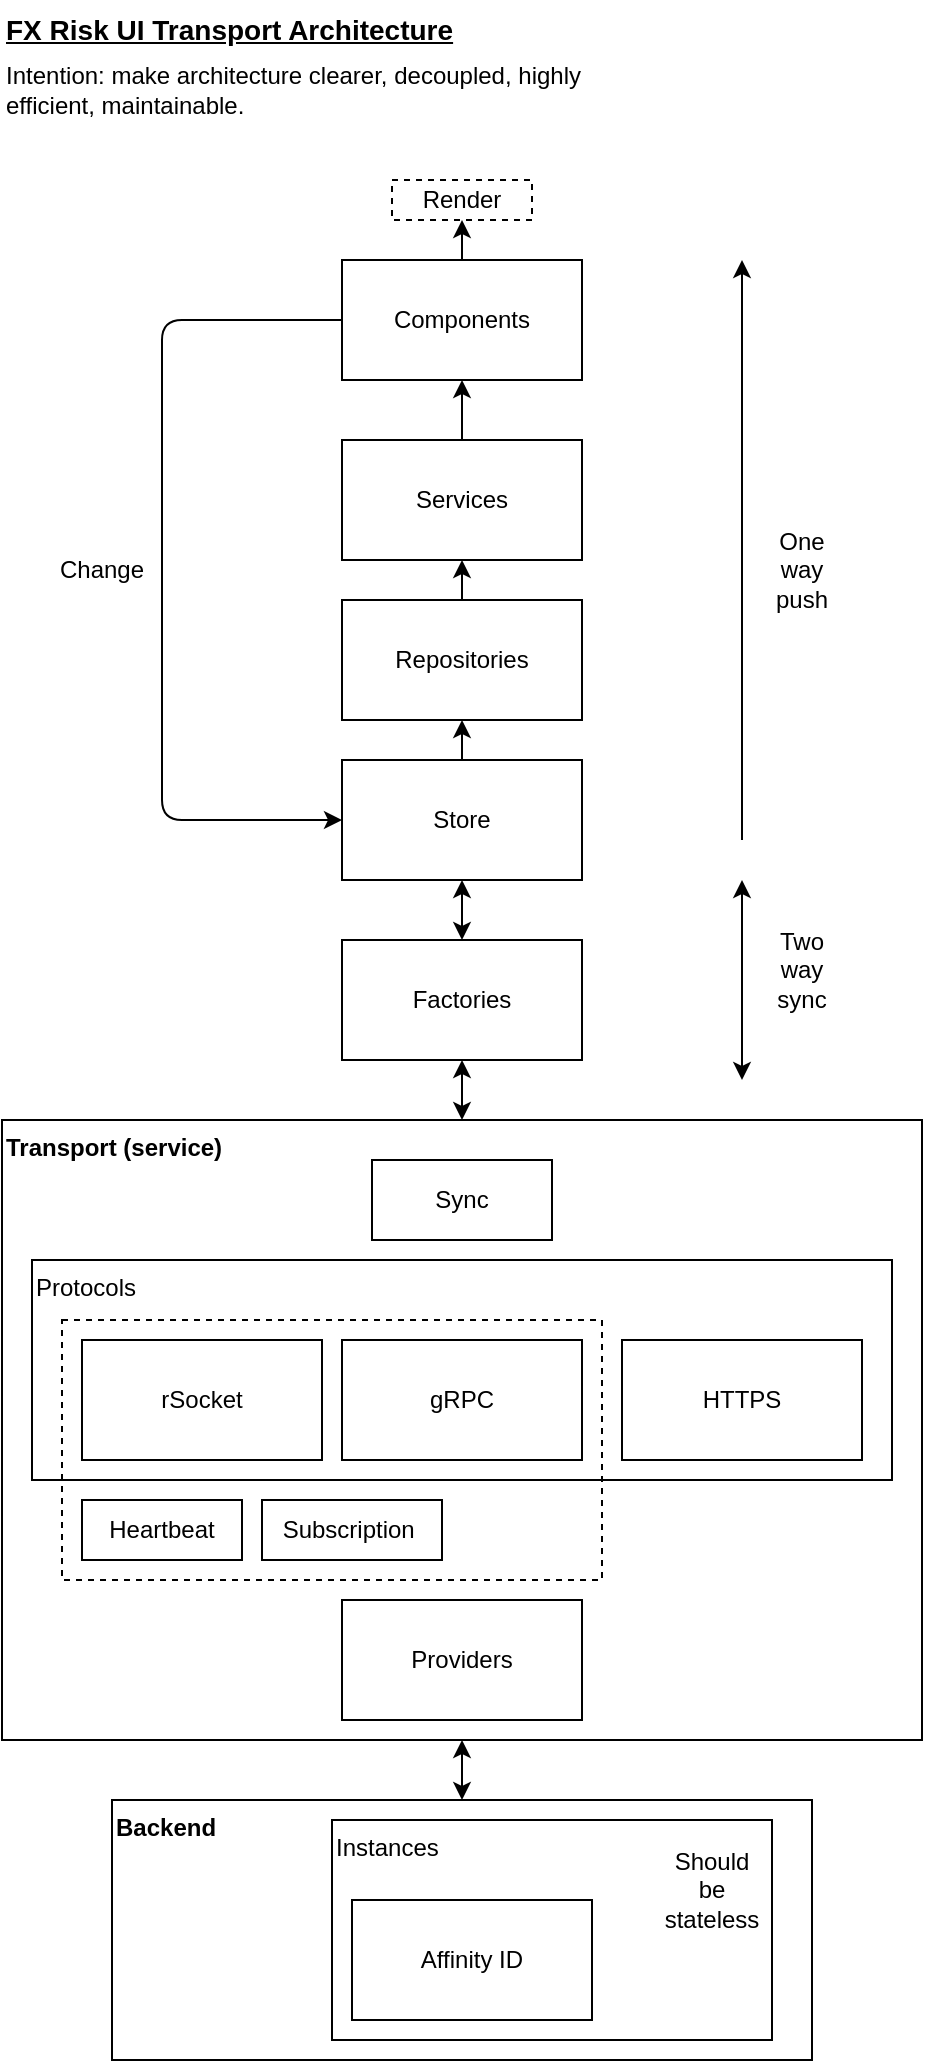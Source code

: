 <mxfile version="13.10.9" type="github">
  <diagram id="UzkqFqNpomj0wdWraTJV" name="Page-1">
    <mxGraphModel dx="619" dy="1280" grid="1" gridSize="10" guides="1" tooltips="1" connect="1" arrows="1" fold="1" page="1" pageScale="1" pageWidth="827" pageHeight="1169" math="0" shadow="0">
      <root>
        <mxCell id="0" />
        <mxCell id="1" parent="0" />
        <mxCell id="DUtgAcUTfA_hNpHz5Q31-5" value="Transport (service)" style="rounded=0;whiteSpace=wrap;html=1;align=left;verticalAlign=top;fontStyle=1" vertex="1" parent="1">
          <mxGeometry x="40" y="600" width="460" height="310" as="geometry" />
        </mxCell>
        <mxCell id="DUtgAcUTfA_hNpHz5Q31-41" value="Protocols" style="rounded=0;whiteSpace=wrap;html=1;align=left;verticalAlign=top;" vertex="1" parent="1">
          <mxGeometry x="55" y="670" width="430" height="110" as="geometry" />
        </mxCell>
        <mxCell id="DUtgAcUTfA_hNpHz5Q31-42" value="" style="rounded=0;whiteSpace=wrap;html=1;dashed=1;align=left;fillColor=none;" vertex="1" parent="1">
          <mxGeometry x="70" y="700" width="270" height="130" as="geometry" />
        </mxCell>
        <mxCell id="DUtgAcUTfA_hNpHz5Q31-21" value="Backend" style="rounded=0;whiteSpace=wrap;html=1;align=left;verticalAlign=top;fontStyle=1;movable=1;resizable=1;rotatable=1;deletable=1;editable=1;connectable=1;" vertex="1" parent="1">
          <mxGeometry x="95" y="940" width="350" height="130" as="geometry" />
        </mxCell>
        <mxCell id="DUtgAcUTfA_hNpHz5Q31-22" value="Instances" style="rounded=0;whiteSpace=wrap;html=1;align=left;verticalAlign=top;fontStyle=0;movable=1;resizable=1;rotatable=1;deletable=1;editable=1;connectable=1;" vertex="1" parent="1">
          <mxGeometry x="205" y="950" width="220" height="110" as="geometry" />
        </mxCell>
        <mxCell id="DUtgAcUTfA_hNpHz5Q31-25" value="Affinity ID" style="rounded=0;whiteSpace=wrap;html=1;movable=1;resizable=1;rotatable=1;deletable=1;editable=1;connectable=1;" vertex="1" parent="1">
          <mxGeometry x="215" y="990" width="120" height="60" as="geometry" />
        </mxCell>
        <mxCell id="DUtgAcUTfA_hNpHz5Q31-1" value="Components" style="rounded=0;whiteSpace=wrap;html=1;" vertex="1" parent="1">
          <mxGeometry x="210" y="170" width="120" height="60" as="geometry" />
        </mxCell>
        <mxCell id="DUtgAcUTfA_hNpHz5Q31-2" value="gRPC" style="rounded=0;whiteSpace=wrap;html=1;" vertex="1" parent="1">
          <mxGeometry x="210" y="710" width="120" height="60" as="geometry" />
        </mxCell>
        <mxCell id="DUtgAcUTfA_hNpHz5Q31-3" value="rSocket" style="rounded=0;whiteSpace=wrap;html=1;" vertex="1" parent="1">
          <mxGeometry x="80" y="710" width="120" height="60" as="geometry" />
        </mxCell>
        <mxCell id="DUtgAcUTfA_hNpHz5Q31-4" value="Services" style="rounded=0;whiteSpace=wrap;html=1;" vertex="1" parent="1">
          <mxGeometry x="210" y="260" width="120" height="60" as="geometry" />
        </mxCell>
        <mxCell id="DUtgAcUTfA_hNpHz5Q31-6" value="Repositories" style="rounded=0;whiteSpace=wrap;html=1;" vertex="1" parent="1">
          <mxGeometry x="210" y="340" width="120" height="60" as="geometry" />
        </mxCell>
        <mxCell id="DUtgAcUTfA_hNpHz5Q31-7" value="Factories" style="rounded=0;whiteSpace=wrap;html=1;" vertex="1" parent="1">
          <mxGeometry x="210" y="510" width="120" height="60" as="geometry" />
        </mxCell>
        <mxCell id="DUtgAcUTfA_hNpHz5Q31-8" value="HTTPS" style="rounded=0;whiteSpace=wrap;html=1;" vertex="1" parent="1">
          <mxGeometry x="350" y="710" width="120" height="60" as="geometry" />
        </mxCell>
        <mxCell id="DUtgAcUTfA_hNpHz5Q31-9" value="Subscription&amp;nbsp;" style="rounded=0;whiteSpace=wrap;html=1;" vertex="1" parent="1">
          <mxGeometry x="170" y="790" width="90" height="30" as="geometry" />
        </mxCell>
        <mxCell id="DUtgAcUTfA_hNpHz5Q31-11" value="Intention: make architecture clearer, decoupled, highly efficient, maintainable." style="text;html=1;strokeColor=none;fillColor=none;align=left;verticalAlign=middle;whiteSpace=wrap;rounded=0;" vertex="1" parent="1">
          <mxGeometry x="40" y="70" width="310" height="30" as="geometry" />
        </mxCell>
        <mxCell id="DUtgAcUTfA_hNpHz5Q31-13" value="FX Risk UI Transport Architecture" style="text;html=1;strokeColor=none;fillColor=none;align=left;verticalAlign=middle;whiteSpace=wrap;rounded=0;fontStyle=5;fontSize=14;" vertex="1" parent="1">
          <mxGeometry x="40" y="40" width="310" height="30" as="geometry" />
        </mxCell>
        <mxCell id="DUtgAcUTfA_hNpHz5Q31-15" value="Sync" style="rounded=0;whiteSpace=wrap;html=1;" vertex="1" parent="1">
          <mxGeometry x="225" y="620" width="90" height="40" as="geometry" />
        </mxCell>
        <mxCell id="DUtgAcUTfA_hNpHz5Q31-16" value="" style="endArrow=classic;html=1;" edge="1" parent="1">
          <mxGeometry width="50" height="50" relative="1" as="geometry">
            <mxPoint x="410" y="460" as="sourcePoint" />
            <mxPoint x="410" y="170" as="targetPoint" />
          </mxGeometry>
        </mxCell>
        <mxCell id="DUtgAcUTfA_hNpHz5Q31-17" value="One way push" style="text;html=1;strokeColor=none;fillColor=none;align=center;verticalAlign=middle;whiteSpace=wrap;rounded=0;" vertex="1" parent="1">
          <mxGeometry x="420" y="300" width="40" height="50" as="geometry" />
        </mxCell>
        <mxCell id="DUtgAcUTfA_hNpHz5Q31-18" value="Two way sync" style="text;html=1;strokeColor=none;fillColor=none;align=center;verticalAlign=middle;whiteSpace=wrap;rounded=0;" vertex="1" parent="1">
          <mxGeometry x="420" y="460" width="40" height="130" as="geometry" />
        </mxCell>
        <mxCell id="DUtgAcUTfA_hNpHz5Q31-19" value="Heartbeat" style="rounded=0;whiteSpace=wrap;html=1;" vertex="1" parent="1">
          <mxGeometry x="80" y="790" width="80" height="30" as="geometry" />
        </mxCell>
        <mxCell id="DUtgAcUTfA_hNpHz5Q31-20" value="" style="endArrow=classic;html=1;startArrow=classic;startFill=1;" edge="1" parent="1">
          <mxGeometry width="50" height="50" relative="1" as="geometry">
            <mxPoint x="410" y="480" as="sourcePoint" />
            <mxPoint x="410" y="580" as="targetPoint" />
          </mxGeometry>
        </mxCell>
        <mxCell id="DUtgAcUTfA_hNpHz5Q31-23" value="Should be stateless" style="text;html=1;strokeColor=none;fillColor=none;align=center;verticalAlign=middle;whiteSpace=wrap;rounded=0;movable=1;resizable=1;rotatable=1;deletable=1;editable=1;connectable=1;" vertex="1" parent="1">
          <mxGeometry x="375" y="960" width="40" height="50" as="geometry" />
        </mxCell>
        <mxCell id="DUtgAcUTfA_hNpHz5Q31-27" value="Store" style="rounded=0;whiteSpace=wrap;html=1;" vertex="1" parent="1">
          <mxGeometry x="210" y="420" width="120" height="60" as="geometry" />
        </mxCell>
        <mxCell id="DUtgAcUTfA_hNpHz5Q31-31" value="" style="endArrow=classic;html=1;exitX=0;exitY=0.5;exitDx=0;exitDy=0;entryX=0;entryY=0.5;entryDx=0;entryDy=0;" edge="1" parent="1" source="DUtgAcUTfA_hNpHz5Q31-1" target="DUtgAcUTfA_hNpHz5Q31-27">
          <mxGeometry width="50" height="50" relative="1" as="geometry">
            <mxPoint x="110" y="330" as="sourcePoint" />
            <mxPoint x="150" y="560" as="targetPoint" />
            <Array as="points">
              <mxPoint x="120" y="200" />
              <mxPoint x="120" y="450" />
            </Array>
          </mxGeometry>
        </mxCell>
        <mxCell id="DUtgAcUTfA_hNpHz5Q31-32" value="Change" style="text;html=1;strokeColor=none;fillColor=none;align=center;verticalAlign=middle;whiteSpace=wrap;rounded=0;" vertex="1" parent="1">
          <mxGeometry x="70" y="230" width="40" height="190" as="geometry" />
        </mxCell>
        <mxCell id="DUtgAcUTfA_hNpHz5Q31-33" value="Render" style="rounded=0;whiteSpace=wrap;html=1;dashed=1;" vertex="1" parent="1">
          <mxGeometry x="235" y="130" width="70" height="20" as="geometry" />
        </mxCell>
        <mxCell id="DUtgAcUTfA_hNpHz5Q31-34" value="" style="endArrow=classic;html=1;exitX=0.5;exitY=0;exitDx=0;exitDy=0;entryX=0.5;entryY=1;entryDx=0;entryDy=0;" edge="1" parent="1" source="DUtgAcUTfA_hNpHz5Q31-27" target="DUtgAcUTfA_hNpHz5Q31-6">
          <mxGeometry width="50" height="50" relative="1" as="geometry">
            <mxPoint x="380" y="360" as="sourcePoint" />
            <mxPoint x="430" y="310" as="targetPoint" />
            <Array as="points">
              <mxPoint x="270" y="410" />
            </Array>
          </mxGeometry>
        </mxCell>
        <mxCell id="DUtgAcUTfA_hNpHz5Q31-35" value="" style="endArrow=classic;html=1;entryX=0.5;entryY=1;entryDx=0;entryDy=0;exitX=0.5;exitY=0;exitDx=0;exitDy=0;" edge="1" parent="1" source="DUtgAcUTfA_hNpHz5Q31-6" target="DUtgAcUTfA_hNpHz5Q31-4">
          <mxGeometry width="50" height="50" relative="1" as="geometry">
            <mxPoint x="360" y="360" as="sourcePoint" />
            <mxPoint x="280" y="410" as="targetPoint" />
            <Array as="points">
              <mxPoint x="270" y="330" />
            </Array>
          </mxGeometry>
        </mxCell>
        <mxCell id="DUtgAcUTfA_hNpHz5Q31-37" value="" style="endArrow=classic;html=1;entryX=0.5;entryY=1;entryDx=0;entryDy=0;exitX=0.5;exitY=0;exitDx=0;exitDy=0;" edge="1" parent="1" source="DUtgAcUTfA_hNpHz5Q31-4" target="DUtgAcUTfA_hNpHz5Q31-1">
          <mxGeometry width="50" height="50" relative="1" as="geometry">
            <mxPoint x="170" y="220" as="sourcePoint" />
            <mxPoint x="220" y="170" as="targetPoint" />
          </mxGeometry>
        </mxCell>
        <mxCell id="DUtgAcUTfA_hNpHz5Q31-38" value="" style="endArrow=classic;html=1;entryX=0.5;entryY=1;entryDx=0;entryDy=0;exitX=0.5;exitY=0;exitDx=0;exitDy=0;" edge="1" parent="1" source="DUtgAcUTfA_hNpHz5Q31-1" target="DUtgAcUTfA_hNpHz5Q31-33">
          <mxGeometry width="50" height="50" relative="1" as="geometry">
            <mxPoint x="280" y="170" as="sourcePoint" />
            <mxPoint x="280" y="360" as="targetPoint" />
          </mxGeometry>
        </mxCell>
        <mxCell id="DUtgAcUTfA_hNpHz5Q31-40" value="Providers" style="rounded=0;whiteSpace=wrap;html=1;" vertex="1" parent="1">
          <mxGeometry x="210" y="840" width="120" height="60" as="geometry" />
        </mxCell>
        <mxCell id="DUtgAcUTfA_hNpHz5Q31-43" value="" style="endArrow=classic;startArrow=classic;html=1;entryX=0.5;entryY=1;entryDx=0;entryDy=0;exitX=0.5;exitY=0;exitDx=0;exitDy=0;" edge="1" parent="1" source="DUtgAcUTfA_hNpHz5Q31-7" target="DUtgAcUTfA_hNpHz5Q31-27">
          <mxGeometry width="50" height="50" relative="1" as="geometry">
            <mxPoint x="250" y="740" as="sourcePoint" />
            <mxPoint x="300" y="690" as="targetPoint" />
          </mxGeometry>
        </mxCell>
        <mxCell id="DUtgAcUTfA_hNpHz5Q31-44" value="" style="endArrow=classic;startArrow=classic;html=1;entryX=0.5;entryY=1;entryDx=0;entryDy=0;" edge="1" parent="1" target="DUtgAcUTfA_hNpHz5Q31-7">
          <mxGeometry width="50" height="50" relative="1" as="geometry">
            <mxPoint x="270" y="600" as="sourcePoint" />
            <mxPoint x="300" y="690" as="targetPoint" />
          </mxGeometry>
        </mxCell>
        <mxCell id="DUtgAcUTfA_hNpHz5Q31-45" value="" style="endArrow=classic;startArrow=classic;html=1;entryX=0.5;entryY=1;entryDx=0;entryDy=0;exitX=0.5;exitY=0;exitDx=0;exitDy=0;" edge="1" parent="1" source="DUtgAcUTfA_hNpHz5Q31-21" target="DUtgAcUTfA_hNpHz5Q31-5">
          <mxGeometry width="50" height="50" relative="1" as="geometry">
            <mxPoint x="250" y="740" as="sourcePoint" />
            <mxPoint x="300" y="690" as="targetPoint" />
          </mxGeometry>
        </mxCell>
      </root>
    </mxGraphModel>
  </diagram>
</mxfile>
